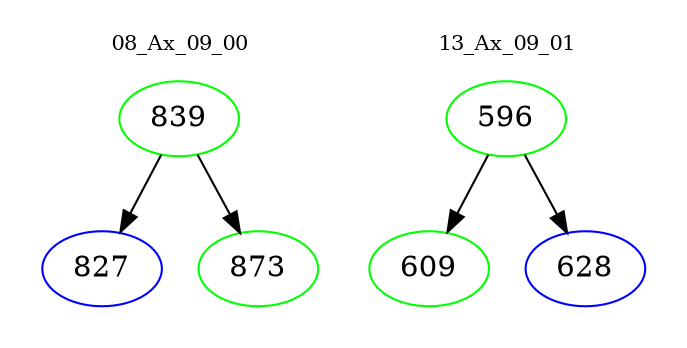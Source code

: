 digraph{
subgraph cluster_0 {
color = white
label = "08_Ax_09_00";
fontsize=10;
T0_839 [label="839", color="green"]
T0_839 -> T0_827 [color="black"]
T0_827 [label="827", color="blue"]
T0_839 -> T0_873 [color="black"]
T0_873 [label="873", color="green"]
}
subgraph cluster_1 {
color = white
label = "13_Ax_09_01";
fontsize=10;
T1_596 [label="596", color="green"]
T1_596 -> T1_609 [color="black"]
T1_609 [label="609", color="green"]
T1_596 -> T1_628 [color="black"]
T1_628 [label="628", color="blue"]
}
}
